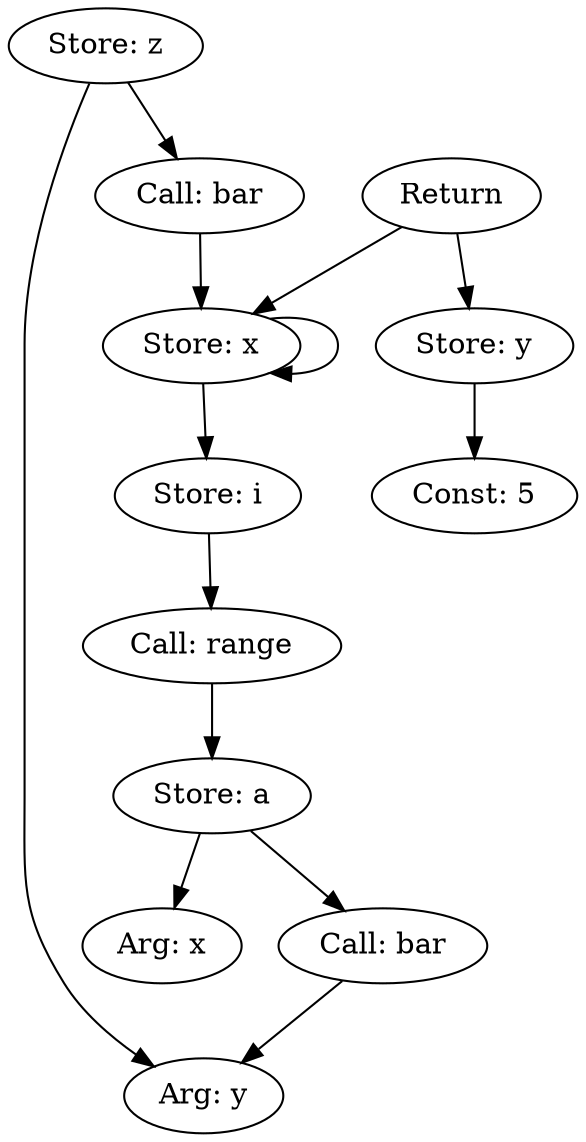 digraph "1.py" {
	0 [label="Arg: x"]
	1 [label="Arg: y"]
	6 [label="Call: bar"]
	6 -> 1
	8 [label="Store: a"]
	8 -> 6
	8 -> 0
	11 [label="Call: range"]
	11 -> 8
	13 [label="Store: i"]
	13 -> 11
	16 [label="Store: x"]
	16 -> 16
	16 -> 13
	20 [label="Call: bar"]
	20 -> 16
	23 [label="Store: z"]
	23 -> 20
	23 -> 1
	25 [label="Const: 5"]
	26 [label="Store: y"]
	26 -> 25
	27 [label=Return]
	27 -> 26
	27 -> 16
}
